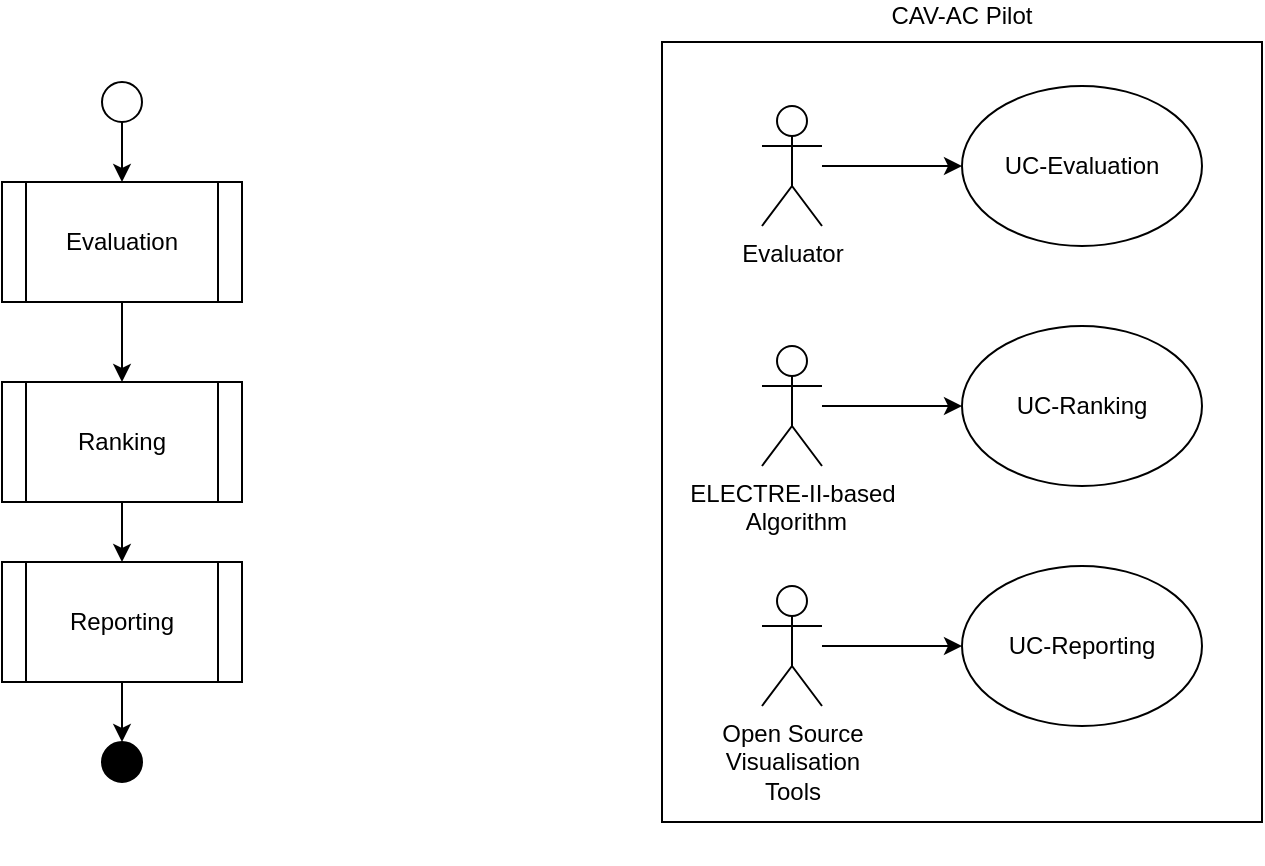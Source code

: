 <mxfile version="13.9.2" type="device"><diagram id="C5RBs43oDa-KdzZeNtuy" name="Page-1"><mxGraphModel dx="1385" dy="584" grid="1" gridSize="10" guides="1" tooltips="1" connect="1" arrows="1" fold="1" page="1" pageScale="1" pageWidth="827" pageHeight="1169" math="0" shadow="0"><root><mxCell id="WIyWlLk6GJQsqaUBKTNV-0"/><mxCell id="WIyWlLk6GJQsqaUBKTNV-1" parent="WIyWlLk6GJQsqaUBKTNV-0"/><mxCell id="v424VJFdDt-tRAgozI1N-10" style="edgeStyle=orthogonalEdgeStyle;rounded=0;orthogonalLoop=1;jettySize=auto;html=1;exitX=0.5;exitY=1;exitDx=0;exitDy=0;entryX=0.5;entryY=0;entryDx=0;entryDy=0;" edge="1" parent="WIyWlLk6GJQsqaUBKTNV-1" source="v424VJFdDt-tRAgozI1N-1" target="v424VJFdDt-tRAgozI1N-6"><mxGeometry relative="1" as="geometry"/></mxCell><mxCell id="v424VJFdDt-tRAgozI1N-1" value="" style="ellipse;whiteSpace=wrap;html=1;aspect=fixed;" vertex="1" parent="WIyWlLk6GJQsqaUBKTNV-1"><mxGeometry x="150" y="110" width="20" height="20" as="geometry"/></mxCell><mxCell id="v424VJFdDt-tRAgozI1N-11" style="edgeStyle=orthogonalEdgeStyle;rounded=0;orthogonalLoop=1;jettySize=auto;html=1;exitX=0.5;exitY=1;exitDx=0;exitDy=0;entryX=0.5;entryY=0;entryDx=0;entryDy=0;" edge="1" parent="WIyWlLk6GJQsqaUBKTNV-1" source="v424VJFdDt-tRAgozI1N-6" target="v424VJFdDt-tRAgozI1N-7"><mxGeometry relative="1" as="geometry"/></mxCell><mxCell id="v424VJFdDt-tRAgozI1N-6" value="Evaluation" style="shape=process;whiteSpace=wrap;html=1;backgroundOutline=1;" vertex="1" parent="WIyWlLk6GJQsqaUBKTNV-1"><mxGeometry x="100" y="160" width="120" height="60" as="geometry"/></mxCell><mxCell id="v424VJFdDt-tRAgozI1N-12" style="edgeStyle=orthogonalEdgeStyle;rounded=0;orthogonalLoop=1;jettySize=auto;html=1;exitX=0.5;exitY=1;exitDx=0;exitDy=0;" edge="1" parent="WIyWlLk6GJQsqaUBKTNV-1" source="v424VJFdDt-tRAgozI1N-7" target="v424VJFdDt-tRAgozI1N-8"><mxGeometry relative="1" as="geometry"/></mxCell><mxCell id="v424VJFdDt-tRAgozI1N-7" value="Ranking" style="shape=process;whiteSpace=wrap;html=1;backgroundOutline=1;" vertex="1" parent="WIyWlLk6GJQsqaUBKTNV-1"><mxGeometry x="100" y="260" width="120" height="60" as="geometry"/></mxCell><mxCell id="v424VJFdDt-tRAgozI1N-13" style="edgeStyle=orthogonalEdgeStyle;rounded=0;orthogonalLoop=1;jettySize=auto;html=1;exitX=0.5;exitY=1;exitDx=0;exitDy=0;entryX=0.5;entryY=0;entryDx=0;entryDy=0;" edge="1" parent="WIyWlLk6GJQsqaUBKTNV-1" source="v424VJFdDt-tRAgozI1N-8" target="v424VJFdDt-tRAgozI1N-9"><mxGeometry relative="1" as="geometry"/></mxCell><mxCell id="v424VJFdDt-tRAgozI1N-8" value="Reporting" style="shape=process;whiteSpace=wrap;html=1;backgroundOutline=1;" vertex="1" parent="WIyWlLk6GJQsqaUBKTNV-1"><mxGeometry x="100" y="350" width="120" height="60" as="geometry"/></mxCell><mxCell id="v424VJFdDt-tRAgozI1N-9" value="" style="ellipse;whiteSpace=wrap;html=1;aspect=fixed;fillColor=#000000;" vertex="1" parent="WIyWlLk6GJQsqaUBKTNV-1"><mxGeometry x="150" y="440" width="20" height="20" as="geometry"/></mxCell><mxCell id="v424VJFdDt-tRAgozI1N-16" style="edgeStyle=orthogonalEdgeStyle;rounded=0;orthogonalLoop=1;jettySize=auto;html=1;entryX=0;entryY=0.5;entryDx=0;entryDy=0;" edge="1" parent="WIyWlLk6GJQsqaUBKTNV-1" source="v424VJFdDt-tRAgozI1N-14" target="v424VJFdDt-tRAgozI1N-15"><mxGeometry relative="1" as="geometry"/></mxCell><mxCell id="v424VJFdDt-tRAgozI1N-14" value="Evaluator" style="shape=umlActor;verticalLabelPosition=bottom;verticalAlign=top;html=1;outlineConnect=0;fillColor=none;" vertex="1" parent="WIyWlLk6GJQsqaUBKTNV-1"><mxGeometry x="480" y="122" width="30" height="60" as="geometry"/></mxCell><mxCell id="v424VJFdDt-tRAgozI1N-15" value="UC-Evaluation" style="ellipse;whiteSpace=wrap;html=1;fillColor=none;" vertex="1" parent="WIyWlLk6GJQsqaUBKTNV-1"><mxGeometry x="580" y="112" width="120" height="80" as="geometry"/></mxCell><mxCell id="v424VJFdDt-tRAgozI1N-17" value="UC-Ranking" style="ellipse;whiteSpace=wrap;html=1;fillColor=none;" vertex="1" parent="WIyWlLk6GJQsqaUBKTNV-1"><mxGeometry x="580" y="232" width="120" height="80" as="geometry"/></mxCell><mxCell id="v424VJFdDt-tRAgozI1N-19" style="edgeStyle=orthogonalEdgeStyle;rounded=0;orthogonalLoop=1;jettySize=auto;html=1;entryX=0;entryY=0.5;entryDx=0;entryDy=0;" edge="1" parent="WIyWlLk6GJQsqaUBKTNV-1" source="v424VJFdDt-tRAgozI1N-18" target="v424VJFdDt-tRAgozI1N-17"><mxGeometry relative="1" as="geometry"/></mxCell><mxCell id="v424VJFdDt-tRAgozI1N-18" value="ELECTRE-II-based&lt;br&gt;&amp;nbsp;Algorithm" style="shape=umlActor;verticalLabelPosition=bottom;verticalAlign=top;html=1;outlineConnect=0;fillColor=none;" vertex="1" parent="WIyWlLk6GJQsqaUBKTNV-1"><mxGeometry x="480" y="242" width="30" height="60" as="geometry"/></mxCell><mxCell id="v424VJFdDt-tRAgozI1N-20" value="UC-Reporting" style="ellipse;whiteSpace=wrap;html=1;fillColor=none;" vertex="1" parent="WIyWlLk6GJQsqaUBKTNV-1"><mxGeometry x="580" y="352" width="120" height="80" as="geometry"/></mxCell><mxCell id="v424VJFdDt-tRAgozI1N-22" style="edgeStyle=orthogonalEdgeStyle;rounded=0;orthogonalLoop=1;jettySize=auto;html=1;" edge="1" parent="WIyWlLk6GJQsqaUBKTNV-1" source="v424VJFdDt-tRAgozI1N-21" target="v424VJFdDt-tRAgozI1N-20"><mxGeometry relative="1" as="geometry"/></mxCell><mxCell id="v424VJFdDt-tRAgozI1N-21" value="Open Source &lt;br&gt;Visualisation &lt;br&gt;Tools" style="shape=umlActor;verticalLabelPosition=bottom;verticalAlign=top;html=1;outlineConnect=0;fillColor=none;" vertex="1" parent="WIyWlLk6GJQsqaUBKTNV-1"><mxGeometry x="480" y="362" width="30" height="60" as="geometry"/></mxCell><mxCell id="v424VJFdDt-tRAgozI1N-23" value="CAV-AC Pilot&lt;br&gt;&lt;br&gt;&lt;br&gt;&lt;br&gt;&lt;br&gt;&lt;br&gt;&lt;br&gt;&lt;br&gt;&lt;br&gt;&lt;br&gt;&lt;br&gt;&lt;br&gt;&lt;br&gt;&lt;br&gt;&lt;br&gt;&lt;br&gt;&lt;br&gt;&lt;br&gt;&lt;br&gt;&lt;br&gt;&lt;br&gt;&lt;br&gt;&lt;br&gt;&lt;br&gt;&lt;br&gt;&lt;br&gt;&lt;br&gt;&lt;br&gt;&lt;br&gt;&lt;br&gt;" style="rounded=0;whiteSpace=wrap;html=1;fillColor=none;" vertex="1" parent="WIyWlLk6GJQsqaUBKTNV-1"><mxGeometry x="430" y="90" width="300" height="390" as="geometry"/></mxCell></root></mxGraphModel></diagram></mxfile>